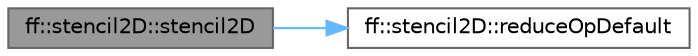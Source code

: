 digraph "ff::stencil2D::stencil2D"
{
 // LATEX_PDF_SIZE
  bgcolor="transparent";
  edge [fontname=Helvetica,fontsize=10,labelfontname=Helvetica,labelfontsize=10];
  node [fontname=Helvetica,fontsize=10,shape=box,height=0.2,width=0.4];
  rankdir="LR";
  Node1 [id="Node000001",label="ff::stencil2D::stencil2D",height=0.2,width=0.4,color="gray40", fillcolor="grey60", style="filled", fontcolor="black",tooltip=" "];
  Node1 -> Node2 [id="edge1_Node000001_Node000002",color="steelblue1",style="solid",tooltip=" "];
  Node2 [id="Node000002",label="ff::stencil2D::reduceOpDefault",height=0.2,width=0.4,color="grey40", fillcolor="white", style="filled",URL="$classff_1_1stencil2_d.html#aca8afc81099e80e252039b70e733e4f5",tooltip=" "];
}
